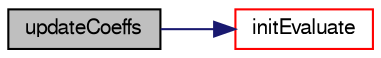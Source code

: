 digraph "updateCoeffs"
{
  bgcolor="transparent";
  edge [fontname="FreeSans",fontsize="10",labelfontname="FreeSans",labelfontsize="10"];
  node [fontname="FreeSans",fontsize="10",shape=record];
  rankdir="LR";
  Node233 [label="updateCoeffs",height=0.2,width=0.4,color="black", fillcolor="grey75", style="filled", fontcolor="black"];
  Node233 -> Node234 [color="midnightblue",fontsize="10",style="solid",fontname="FreeSans"];
  Node234 [label="initEvaluate",height=0.2,width=0.4,color="red",URL="$a22010.html#a65e53e9af7fa5ef0659db31b6d0763b0",tooltip="Initialise the evaluation of the patch field. "];
}
